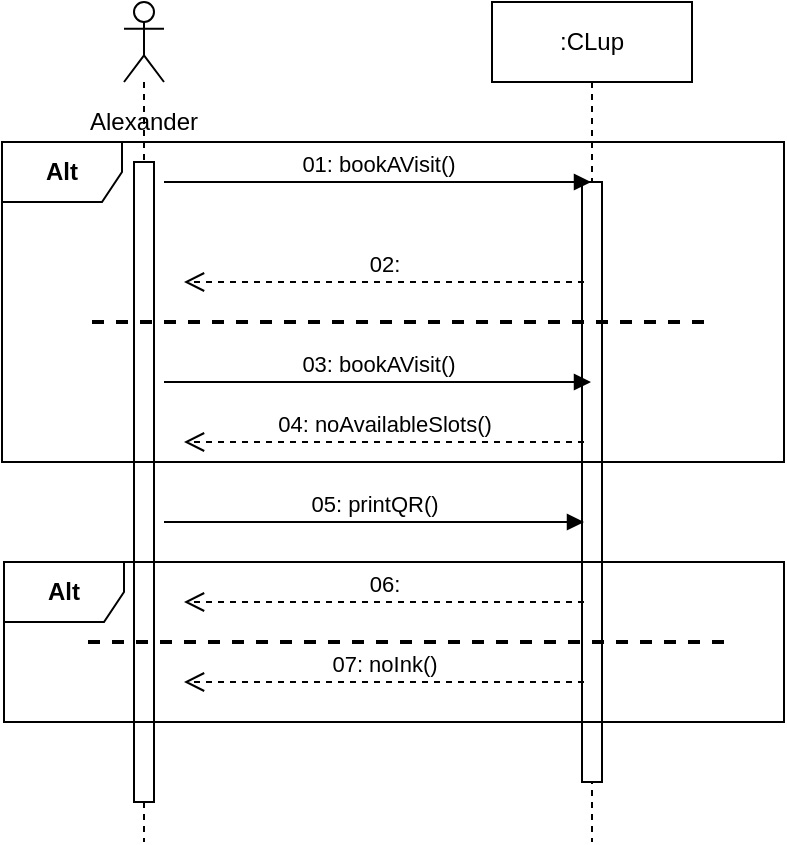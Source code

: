 <mxfile version="13.9.6" type="device"><diagram id="rWX2O_76Omd3NaEljFvh" name="Page-1"><mxGraphModel dx="1437" dy="803" grid="1" gridSize="10" guides="1" tooltips="1" connect="1" arrows="1" fold="1" page="1" pageScale="1" pageWidth="827" pageHeight="1169" math="0" shadow="0"><root><mxCell id="0"/><mxCell id="1" parent="0"/><mxCell id="zgvJN6mD_a9kiWedkqjx-1" value="" style="shape=umlLifeline;participant=umlActor;perimeter=lifelinePerimeter;whiteSpace=wrap;html=1;container=1;collapsible=0;recursiveResize=0;verticalAlign=top;spacingTop=36;outlineConnect=0;" vertex="1" parent="1"><mxGeometry x="180" y="60" width="20" height="420" as="geometry"/></mxCell><mxCell id="zgvJN6mD_a9kiWedkqjx-4" value="" style="html=1;points=[];perimeter=orthogonalPerimeter;" vertex="1" parent="zgvJN6mD_a9kiWedkqjx-1"><mxGeometry x="5" y="80" width="10" height="320" as="geometry"/></mxCell><mxCell id="zgvJN6mD_a9kiWedkqjx-2" value=":CLup" style="shape=umlLifeline;perimeter=lifelinePerimeter;whiteSpace=wrap;html=1;container=1;collapsible=0;recursiveResize=0;outlineConnect=0;" vertex="1" parent="1"><mxGeometry x="364" y="60" width="100" height="420" as="geometry"/></mxCell><mxCell id="zgvJN6mD_a9kiWedkqjx-6" value="" style="html=1;points=[];perimeter=orthogonalPerimeter;" vertex="1" parent="zgvJN6mD_a9kiWedkqjx-2"><mxGeometry x="45" y="90" width="10" height="300" as="geometry"/></mxCell><mxCell id="zgvJN6mD_a9kiWedkqjx-5" value="Alexander" style="text;html=1;strokeColor=none;fillColor=none;align=center;verticalAlign=middle;whiteSpace=wrap;rounded=0;" vertex="1" parent="1"><mxGeometry x="170" y="110" width="40" height="20" as="geometry"/></mxCell><mxCell id="zgvJN6mD_a9kiWedkqjx-7" value="01: bookAVisit()" style="html=1;verticalAlign=bottom;endArrow=block;" edge="1" parent="1" target="zgvJN6mD_a9kiWedkqjx-2"><mxGeometry width="80" relative="1" as="geometry"><mxPoint x="200" y="150" as="sourcePoint"/><mxPoint x="280" y="150" as="targetPoint"/></mxGeometry></mxCell><mxCell id="zgvJN6mD_a9kiWedkqjx-8" value="02:" style="html=1;verticalAlign=bottom;endArrow=open;dashed=1;endSize=8;" edge="1" parent="1"><mxGeometry relative="1" as="geometry"><mxPoint x="410" y="200" as="sourcePoint"/><mxPoint x="210" y="200" as="targetPoint"/></mxGeometry></mxCell><mxCell id="zgvJN6mD_a9kiWedkqjx-9" value="05: printQR()" style="html=1;verticalAlign=bottom;endArrow=block;" edge="1" parent="1"><mxGeometry width="80" relative="1" as="geometry"><mxPoint x="200" y="320" as="sourcePoint"/><mxPoint x="410" y="320" as="targetPoint"/></mxGeometry></mxCell><mxCell id="zgvJN6mD_a9kiWedkqjx-10" value="06:" style="html=1;verticalAlign=bottom;endArrow=open;dashed=1;endSize=8;" edge="1" parent="1"><mxGeometry relative="1" as="geometry"><mxPoint x="410" y="360" as="sourcePoint"/><mxPoint x="210" y="360" as="targetPoint"/></mxGeometry></mxCell><mxCell id="zgvJN6mD_a9kiWedkqjx-14" value="" style="html=1;verticalAlign=bottom;endArrow=none;dashed=1;endSize=8;strokeWidth=2;endFill=0;" edge="1" parent="1"><mxGeometry relative="1" as="geometry"><mxPoint x="470" y="220" as="sourcePoint"/><mxPoint x="160" y="220" as="targetPoint"/></mxGeometry></mxCell><mxCell id="zgvJN6mD_a9kiWedkqjx-15" value="03: bookAVisit()" style="html=1;verticalAlign=bottom;endArrow=block;" edge="1" parent="1"><mxGeometry width="80" relative="1" as="geometry"><mxPoint x="200" y="250" as="sourcePoint"/><mxPoint x="413.5" y="250" as="targetPoint"/></mxGeometry></mxCell><mxCell id="zgvJN6mD_a9kiWedkqjx-16" value="04: noAvailableSlots()" style="html=1;verticalAlign=bottom;endArrow=open;dashed=1;endSize=8;" edge="1" parent="1"><mxGeometry relative="1" as="geometry"><mxPoint x="410" y="280" as="sourcePoint"/><mxPoint x="210" y="280" as="targetPoint"/></mxGeometry></mxCell><mxCell id="zgvJN6mD_a9kiWedkqjx-17" value="&lt;b&gt;Alt&lt;/b&gt;" style="shape=umlFrame;whiteSpace=wrap;html=1;" vertex="1" parent="1"><mxGeometry x="119" y="130" width="391" height="160" as="geometry"/></mxCell><mxCell id="zgvJN6mD_a9kiWedkqjx-18" value="07: noInk()" style="html=1;verticalAlign=bottom;endArrow=open;dashed=1;endSize=8;" edge="1" parent="1"><mxGeometry relative="1" as="geometry"><mxPoint x="410" y="400" as="sourcePoint"/><mxPoint x="210" y="400" as="targetPoint"/></mxGeometry></mxCell><mxCell id="zgvJN6mD_a9kiWedkqjx-19" value="" style="html=1;verticalAlign=bottom;endArrow=none;dashed=1;endSize=8;strokeWidth=2;endFill=0;" edge="1" parent="1"><mxGeometry relative="1" as="geometry"><mxPoint x="480" y="380" as="sourcePoint"/><mxPoint x="160" y="380" as="targetPoint"/></mxGeometry></mxCell><mxCell id="zgvJN6mD_a9kiWedkqjx-20" value="&lt;b&gt;Alt&lt;/b&gt;" style="shape=umlFrame;whiteSpace=wrap;html=1;" vertex="1" parent="1"><mxGeometry x="120" y="340" width="390" height="80" as="geometry"/></mxCell></root></mxGraphModel></diagram></mxfile>